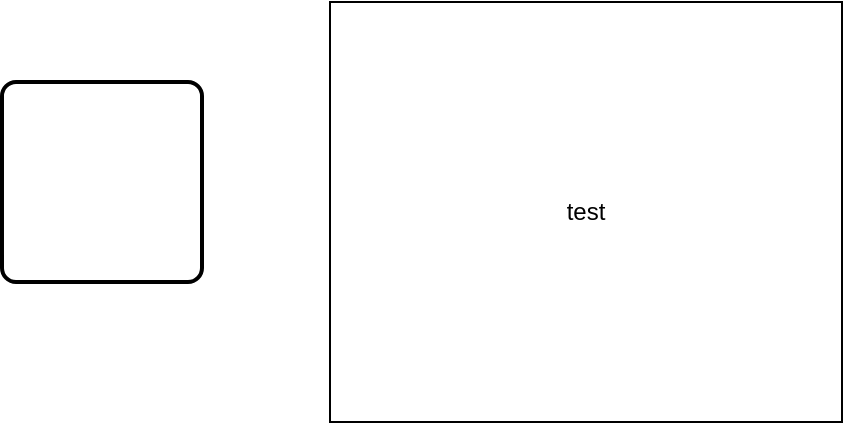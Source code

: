 <mxfile version="21.6.6" type="github">
  <diagram name="Страница 1" id="nZFUpc0RBKhRZk-0Rlp9">
    <mxGraphModel dx="954" dy="642" grid="1" gridSize="10" guides="1" tooltips="1" connect="1" arrows="1" fold="1" page="1" pageScale="1" pageWidth="827" pageHeight="1169" math="0" shadow="0">
      <root>
        <mxCell id="0" />
        <mxCell id="1" parent="0" />
        <mxCell id="1MLYOPacNlqvhYup8keJ-1" value="test" style="rounded=0;whiteSpace=wrap;html=1;" parent="1" vertex="1">
          <mxGeometry x="354" y="190" width="256" height="210" as="geometry" />
        </mxCell>
        <mxCell id="iN2BgBScwwk0-U-nFmzM-1" value="" style="rounded=1;whiteSpace=wrap;html=1;absoluteArcSize=1;arcSize=14;strokeWidth=2;" vertex="1" parent="1">
          <mxGeometry x="190" y="230" width="100" height="100" as="geometry" />
        </mxCell>
      </root>
    </mxGraphModel>
  </diagram>
</mxfile>
